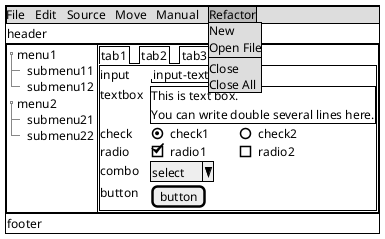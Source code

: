 @startsalt
{#
{* File | Edit | Source | Move | Manual | Refactor 
 Refactor | New | Open File | - | Close | Close All }
     {
    header
    }
    {#
        {T
        +menu1
        ++submenu11
        ++submenu12
        +menu2
        ++submenu21
        ++submenu22
        }{
            
            {/    tab1 | tab2 | tab3    }
            {+
            input  | . | "input-text" 
            textbox| . | {+
            This is text box. 
            You can write double several lines here.
            } | *
            check  | . | (X) check1   | ( ) check2 
            radio  | . | [X] radio1   | [ ] radio2 
            combo  | . | ^select^
            button | . | [button]
            }
        }
    }
    {
    footer
    }
}
@endsalt